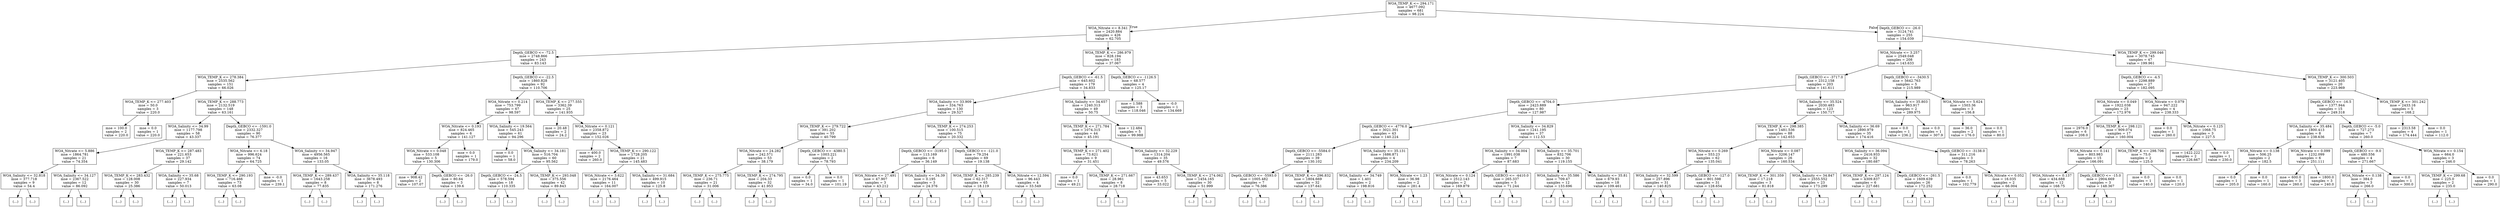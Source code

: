 digraph Tree {
node [shape=box] ;
0 [label="WOA_TEMP_K <= 294.171\nmse = 4677.092\nsamples = 681\nvalue = 98.224"] ;
1 [label="WOA_Nitrate <= 8.341\nmse = 2420.884\nsamples = 426\nvalue = 62.705"] ;
0 -> 1 [labeldistance=2.5, labelangle=45, headlabel="True"] ;
2 [label="Depth_GEBCO <= -72.5\nmse = 2748.866\nsamples = 243\nvalue = 83.143"] ;
1 -> 2 ;
3 [label="WOA_TEMP_K <= 278.384\nmse = 2535.562\nsamples = 151\nvalue = 66.026"] ;
2 -> 3 ;
4 [label="WOA_TEMP_K <= 277.403\nmse = 50.0\nsamples = 3\nvalue = 220.0"] ;
3 -> 4 ;
5 [label="mse = 100.0\nsamples = 2\nvalue = 220.0"] ;
4 -> 5 ;
6 [label="mse = 0.0\nsamples = 1\nvalue = 220.0"] ;
4 -> 6 ;
7 [label="WOA_TEMP_K <= 288.773\nmse = 2132.519\nsamples = 148\nvalue = 63.161"] ;
3 -> 7 ;
8 [label="WOA_Salinity <= 34.99\nmse = 1177.798\nsamples = 58\nvalue = 43.337"] ;
7 -> 8 ;
9 [label="WOA_Nitrate <= 5.886\nmse = 1864.781\nsamples = 21\nvalue = 74.354"] ;
8 -> 9 ;
10 [label="WOA_Salinity <= 32.818\nmse = 377.718\nsamples = 9\nvalue = 54.4"] ;
9 -> 10 ;
11 [label="(...)"] ;
10 -> 11 ;
12 [label="(...)"] ;
10 -> 12 ;
25 [label="WOA_Salinity <= 34.127\nmse = 2367.522\nsamples = 12\nvalue = 86.092"] ;
9 -> 25 ;
26 [label="(...)"] ;
25 -> 26 ;
27 [label="(...)"] ;
25 -> 27 ;
48 [label="WOA_TEMP_K <= 287.483\nmse = 221.653\nsamples = 37\nvalue = 29.142"] ;
8 -> 48 ;
49 [label="WOA_TEMP_K <= 283.432\nmse = 128.008\nsamples = 30\nvalue = 25.386"] ;
48 -> 49 ;
50 [label="(...)"] ;
49 -> 50 ;
61 [label="(...)"] ;
49 -> 61 ;
88 [label="WOA_Salinity <= 35.68\nmse = 227.934\nsamples = 7\nvalue = 50.013"] ;
48 -> 88 ;
89 [label="(...)"] ;
88 -> 89 ;
94 [label="(...)"] ;
88 -> 94 ;
101 [label="Depth_GEBCO <= -1591.0\nmse = 2332.327\nsamples = 90\nvalue = 76.377"] ;
7 -> 101 ;
102 [label="WOA_Nitrate <= 6.18\nmse = 996.624\nsamples = 74\nvalue = 64.725"] ;
101 -> 102 ;
103 [label="WOA_TEMP_K <= 290.193\nmse = 716.466\nsamples = 73\nvalue = 63.08"] ;
102 -> 103 ;
104 [label="(...)"] ;
103 -> 104 ;
127 [label="(...)"] ;
103 -> 127 ;
224 [label="mse = -0.0\nsamples = 1\nvalue = 239.1"] ;
102 -> 224 ;
225 [label="WOA_Salinity <= 34.947\nmse = 4956.565\nsamples = 16\nvalue = 133.05"] ;
101 -> 225 ;
226 [label="WOA_TEMP_K <= 289.437\nmse = 1643.258\nsamples = 8\nvalue = 77.835"] ;
225 -> 226 ;
227 [label="(...)"] ;
226 -> 227 ;
232 [label="(...)"] ;
226 -> 232 ;
239 [label="WOA_Salinity <= 35.118\nmse = 3678.493\nsamples = 8\nvalue = 171.276"] ;
225 -> 239 ;
240 [label="(...)"] ;
239 -> 240 ;
243 [label="(...)"] ;
239 -> 243 ;
250 [label="Depth_GEBCO <= -22.5\nmse = 1860.828\nsamples = 92\nvalue = 110.706"] ;
2 -> 250 ;
251 [label="WOA_Nitrate <= 0.214\nmse = 753.799\nsamples = 67\nvalue = 98.597"] ;
250 -> 251 ;
252 [label="WOA_Nitrate <= 0.193\nmse = 824.465\nsamples = 6\nvalue = 141.127"] ;
251 -> 252 ;
253 [label="WOA_Nitrate <= 0.048\nmse = 533.108\nsamples = 5\nvalue = 130.306"] ;
252 -> 253 ;
254 [label="mse = 908.42\nsamples = 2\nvalue = 107.07"] ;
253 -> 254 ;
255 [label="Depth_GEBCO <= -26.0\nmse = 80.64\nsamples = 3\nvalue = 139.6"] ;
253 -> 255 ;
256 [label="(...)"] ;
255 -> 256 ;
257 [label="(...)"] ;
255 -> 257 ;
258 [label="mse = 0.0\nsamples = 1\nvalue = 179.0"] ;
252 -> 258 ;
259 [label="WOA_Salinity <= 19.564\nmse = 545.243\nsamples = 61\nvalue = 94.296"] ;
251 -> 259 ;
260 [label="mse = 0.0\nsamples = 1\nvalue = 58.0"] ;
259 -> 260 ;
261 [label="WOA_Salinity <= 34.181\nmse = 516.704\nsamples = 60\nvalue = 95.562"] ;
259 -> 261 ;
262 [label="Depth_GEBCO <= -24.5\nmse = 578.594\nsamples = 18\nvalue = 110.335"] ;
261 -> 262 ;
263 [label="(...)"] ;
262 -> 263 ;
294 [label="(...)"] ;
262 -> 294 ;
297 [label="WOA_TEMP_K <= 293.048\nmse = 375.556\nsamples = 42\nvalue = 89.843"] ;
261 -> 297 ;
298 [label="(...)"] ;
297 -> 298 ;
357 [label="(...)"] ;
297 -> 357 ;
358 [label="WOA_TEMP_K <= 277.555\nmse = 3362.39\nsamples = 25\nvalue = 141.935"] ;
250 -> 358 ;
359 [label="mse = 20.48\nsamples = 2\nvalue = 24.2"] ;
358 -> 359 ;
360 [label="WOA_Nitrate <= 0.121\nmse = 2358.872\nsamples = 23\nvalue = 152.026"] ;
358 -> 360 ;
361 [label="mse = 400.0\nsamples = 2\nvalue = 260.0"] ;
360 -> 361 ;
362 [label="WOA_TEMP_K <= 290.122\nmse = 1728.205\nsamples = 21\nvalue = 145.483"] ;
360 -> 362 ;
363 [label="WOA_Nitrate <= 3.622\nmse = 2176.464\nsamples = 11\nvalue = 164.007"] ;
362 -> 363 ;
364 [label="(...)"] ;
363 -> 364 ;
375 [label="(...)"] ;
363 -> 375 ;
384 [label="WOA_Salinity <= 31.684\nmse = 499.915\nsamples = 10\nvalue = 125.8"] ;
362 -> 384 ;
385 [label="(...)"] ;
384 -> 385 ;
394 [label="(...)"] ;
384 -> 394 ;
403 [label="WOA_TEMP_K <= 286.979\nmse = 828.194\nsamples = 183\nvalue = 37.067"] ;
1 -> 403 ;
404 [label="Depth_GEBCO <= -61.5\nmse = 645.602\nsamples = 179\nvalue = 34.833"] ;
403 -> 404 ;
405 [label="WOA_Salinity <= 33.909\nmse = 334.763\nsamples = 130\nvalue = 29.527"] ;
404 -> 405 ;
406 [label="WOA_TEMP_K <= 279.722\nmse = 391.202\nsamples = 55\nvalue = 40.799"] ;
405 -> 406 ;
407 [label="WOA_Nitrate <= 24.282\nmse = 242.571\nsamples = 53\nvalue = 38.179"] ;
406 -> 407 ;
408 [label="WOA_TEMP_K <= 275.775\nmse = 236.71\nsamples = 21\nvalue = 31.006"] ;
407 -> 408 ;
409 [label="(...)"] ;
408 -> 409 ;
436 [label="(...)"] ;
408 -> 436 ;
449 [label="WOA_TEMP_K <= 274.795\nmse = 204.33\nsamples = 32\nvalue = 41.953"] ;
407 -> 449 ;
450 [label="(...)"] ;
449 -> 450 ;
507 [label="(...)"] ;
449 -> 507 ;
510 [label="Depth_GEBCO <= -4380.5\nmse = 1003.221\nsamples = 2\nvalue = 78.793"] ;
406 -> 510 ;
511 [label="mse = 0.0\nsamples = 1\nvalue = 34.0"] ;
510 -> 511 ;
512 [label="mse = 0.0\nsamples = 1\nvalue = 101.19"] ;
510 -> 512 ;
513 [label="WOA_TEMP_K <= 274.253\nmse = 100.515\nsamples = 75\nvalue = 20.332"] ;
405 -> 513 ;
514 [label="Depth_GEBCO <= -3195.0\nmse = 113.169\nsamples = 6\nvalue = 36.149"] ;
513 -> 514 ;
515 [label="WOA_Nitrate <= 27.491\nmse = 47.907\nsamples = 3\nvalue = 43.212"] ;
514 -> 515 ;
516 [label="(...)"] ;
515 -> 516 ;
519 [label="(...)"] ;
515 -> 519 ;
520 [label="WOA_Salinity <= 34.39\nmse = 0.195\nsamples = 3\nvalue = 24.376"] ;
514 -> 520 ;
521 [label="(...)"] ;
520 -> 521 ;
524 [label="(...)"] ;
520 -> 524 ;
525 [label="Depth_GEBCO <= -121.0\nmse = 79.254\nsamples = 69\nvalue = 19.138"] ;
513 -> 525 ;
526 [label="WOA_TEMP_K <= 285.239\nmse = 62.317\nsamples = 65\nvalue = 18.119"] ;
525 -> 526 ;
527 [label="(...)"] ;
526 -> 527 ;
604 [label="(...)"] ;
526 -> 604 ;
605 [label="WOA_Nitrate <= 12.594\nmse = 96.443\nsamples = 4\nvalue = 33.549"] ;
525 -> 605 ;
606 [label="(...)"] ;
605 -> 606 ;
611 [label="(...)"] ;
605 -> 611 ;
612 [label="WOA_Salinity <= 34.657\nmse = 1240.313\nsamples = 49\nvalue = 50.75"] ;
404 -> 612 ;
613 [label="WOA_TEMP_K <= 271.784\nmse = 1074.315\nsamples = 44\nvalue = 45.191"] ;
612 -> 613 ;
614 [label="WOA_TEMP_K <= 271.402\nmse = 73.621\nsamples = 9\nvalue = 31.451"] ;
613 -> 614 ;
615 [label="mse = 0.0\nsamples = 1\nvalue = 49.21"] ;
614 -> 615 ;
616 [label="WOA_TEMP_K <= 271.667\nmse = 28.961\nsamples = 8\nvalue = 28.718"] ;
614 -> 616 ;
617 [label="(...)"] ;
616 -> 617 ;
624 [label="(...)"] ;
616 -> 624 ;
625 [label="WOA_Salinity <= 32.229\nmse = 1314.204\nsamples = 35\nvalue = 49.576"] ;
613 -> 625 ;
626 [label="mse = 43.653\nsamples = 5\nvalue = 33.022"] ;
625 -> 626 ;
627 [label="WOA_TEMP_K <= 274.062\nmse = 1454.165\nsamples = 30\nvalue = 51.999"] ;
625 -> 627 ;
628 [label="(...)"] ;
627 -> 628 ;
639 [label="(...)"] ;
627 -> 639 ;
642 [label="mse = 12.484\nsamples = 5\nvalue = 99.988"] ;
612 -> 642 ;
643 [label="Depth_GEBCO <= -1126.5\nmse = 68.577\nsamples = 4\nvalue = 125.17"] ;
403 -> 643 ;
644 [label="mse = 1.588\nsamples = 3\nvalue = 118.046"] ;
643 -> 644 ;
645 [label="mse = -0.0\nsamples = 1\nvalue = 134.669"] ;
643 -> 645 ;
646 [label="Depth_GEBCO <= -26.0\nmse = 3124.741\nsamples = 255\nvalue = 154.039"] ;
0 -> 646 [labeldistance=2.5, labelangle=-45, headlabel="False"] ;
647 [label="WOA_Nitrate <= 3.257\nmse = 2549.048\nsamples = 208\nvalue = 143.633"] ;
646 -> 647 ;
648 [label="Depth_GEBCO <= -3717.0\nmse = 2312.158\nsamples = 203\nvalue = 141.611"] ;
647 -> 648 ;
649 [label="Depth_GEBCO <= -4704.0\nmse = 2423.889\nsamples = 80\nvalue = 127.987"] ;
648 -> 649 ;
650 [label="Depth_GEBCO <= -4776.0\nmse = 3021.301\nsamples = 43\nvalue = 140.224"] ;
649 -> 650 ;
651 [label="Depth_GEBCO <= -5584.0\nmse = 2111.283\nsamples = 39\nvalue = 130.102"] ;
650 -> 651 ;
652 [label="Depth_GEBCO <= -5593.0\nmse = 1005.482\nsamples = 7\nvalue = 76.386"] ;
651 -> 652 ;
653 [label="(...)"] ;
652 -> 653 ;
662 [label="(...)"] ;
652 -> 662 ;
663 [label="WOA_TEMP_K <= 296.832\nmse = 1804.669\nsamples = 32\nvalue = 137.641"] ;
651 -> 663 ;
664 [label="(...)"] ;
663 -> 664 ;
671 [label="(...)"] ;
663 -> 671 ;
726 [label="WOA_Salinity <= 35.131\nmse = 1686.871\nsamples = 4\nvalue = 234.209"] ;
650 -> 726 ;
727 [label="WOA_Salinity <= 34.749\nmse = 1.401\nsamples = 2\nvalue = 198.816"] ;
726 -> 727 ;
728 [label="(...)"] ;
727 -> 728 ;
729 [label="(...)"] ;
727 -> 729 ;
730 [label="WOA_Nitrate <= 1.23\nmse = 36.98\nsamples = 2\nvalue = 281.4"] ;
726 -> 730 ;
731 [label="(...)"] ;
730 -> 731 ;
732 [label="(...)"] ;
730 -> 732 ;
733 [label="WOA_Salinity <= 34.829\nmse = 1241.195\nsamples = 37\nvalue = 112.53"] ;
649 -> 733 ;
734 [label="WOA_Salinity <= 34.004\nmse = 1991.038\nsamples = 7\nvalue = 87.683"] ;
733 -> 734 ;
735 [label="WOA_Nitrate <= 0.124\nmse = 2512.143\nsamples = 2\nvalue = 169.879"] ;
734 -> 735 ;
736 [label="(...)"] ;
735 -> 736 ;
737 [label="(...)"] ;
735 -> 737 ;
738 [label="Depth_GEBCO <= -4410.0\nmse = 265.337\nsamples = 5\nvalue = 71.244"] ;
734 -> 738 ;
739 [label="(...)"] ;
738 -> 739 ;
744 [label="(...)"] ;
738 -> 744 ;
747 [label="WOA_Salinity <= 35.701\nmse = 832.706\nsamples = 30\nvalue = 119.155"] ;
733 -> 747 ;
748 [label="WOA_Salinity <= 35.586\nmse = 709.47\nsamples = 12\nvalue = 133.696"] ;
747 -> 748 ;
749 [label="(...)"] ;
748 -> 749 ;
770 [label="(...)"] ;
748 -> 770 ;
771 [label="WOA_Salinity <= 35.81\nmse = 679.93\nsamples = 18\nvalue = 109.461"] ;
747 -> 771 ;
772 [label="(...)"] ;
771 -> 772 ;
773 [label="(...)"] ;
771 -> 773 ;
804 [label="WOA_Salinity <= 35.524\nmse = 2030.483\nsamples = 123\nvalue = 150.717"] ;
648 -> 804 ;
805 [label="WOA_TEMP_K <= 298.385\nmse = 1481.536\nsamples = 88\nvalue = 142.653"] ;
804 -> 805 ;
806 [label="WOA_Nitrate <= 0.269\nmse = 553.23\nsamples = 62\nvalue = 135.041"] ;
805 -> 806 ;
807 [label="WOA_Salinity <= 32.599\nmse = 257.896\nsamples = 31\nvalue = 140.825"] ;
806 -> 807 ;
808 [label="(...)"] ;
807 -> 808 ;
809 [label="(...)"] ;
807 -> 809 ;
848 [label="Depth_GEBCO <= -127.0\nmse = 801.598\nsamples = 31\nvalue = 128.654"] ;
806 -> 848 ;
849 [label="(...)"] ;
848 -> 849 ;
858 [label="(...)"] ;
848 -> 858 ;
897 [label="WOA_Nitrate <= 0.087\nmse = 3206.147\nsamples = 26\nvalue = 160.534"] ;
805 -> 897 ;
898 [label="WOA_TEMP_K <= 301.359\nmse = 17.218\nsamples = 3\nvalue = 81.818"] ;
897 -> 898 ;
899 [label="(...)"] ;
898 -> 899 ;
900 [label="(...)"] ;
898 -> 900 ;
903 [label="WOA_Salinity <= 34.847\nmse = 2555.552\nsamples = 23\nvalue = 173.299"] ;
897 -> 903 ;
904 [label="(...)"] ;
903 -> 904 ;
941 [label="(...)"] ;
903 -> 941 ;
944 [label="WOA_Salinity <= 36.69\nmse = 2890.979\nsamples = 35\nvalue = 174.416"] ;
804 -> 944 ;
945 [label="WOA_Salinity <= 36.094\nmse = 2416.933\nsamples = 32\nvalue = 180.687"] ;
944 -> 945 ;
946 [label="WOA_TEMP_K <= 297.124\nmse = 4309.837\nsamples = 6\nvalue = 227.681"] ;
945 -> 946 ;
947 [label="(...)"] ;
946 -> 947 ;
950 [label="(...)"] ;
946 -> 950 ;
957 [label="Depth_GEBCO <= -261.5\nmse = 1609.639\nsamples = 26\nvalue = 172.252"] ;
945 -> 957 ;
958 [label="(...)"] ;
957 -> 958 ;
981 [label="(...)"] ;
957 -> 981 ;
990 [label="Depth_GEBCO <= -3138.0\nmse = 311.216\nsamples = 3\nvalue = 78.263"] ;
944 -> 990 ;
991 [label="mse = 0.0\nsamples = 1\nvalue = 102.779"] ;
990 -> 991 ;
992 [label="WOA_Nitrate <= 0.052\nmse = 16.035\nsamples = 2\nvalue = 66.004"] ;
990 -> 992 ;
993 [label="(...)"] ;
992 -> 993 ;
994 [label="(...)"] ;
992 -> 994 ;
995 [label="Depth_GEBCO <= -3430.5\nmse = 5642.763\nsamples = 5\nvalue = 215.989"] ;
647 -> 995 ;
996 [label="WOA_Salinity <= 35.803\nmse = 963.917\nsamples = 2\nvalue = 289.975"] ;
995 -> 996 ;
997 [label="mse = 0.0\nsamples = 1\nvalue = 236.2"] ;
996 -> 997 ;
998 [label="mse = 0.0\nsamples = 1\nvalue = 307.9"] ;
996 -> 998 ;
999 [label="WOA_Nitrate <= 5.624\nmse = 1503.36\nsamples = 3\nvalue = 156.8"] ;
995 -> 999 ;
1000 [label="mse = 36.0\nsamples = 2\nvalue = 176.0"] ;
999 -> 1000 ;
1001 [label="mse = 0.0\nsamples = 1\nvalue = 80.0"] ;
999 -> 1001 ;
1002 [label="WOA_TEMP_K <= 299.046\nmse = 3078.745\nsamples = 47\nvalue = 199.961"] ;
646 -> 1002 ;
1003 [label="Depth_GEBCO <= -4.5\nmse = 2298.889\nsamples = 27\nvalue = 182.095"] ;
1002 -> 1003 ;
1004 [label="WOA_Nitrate <= 0.049\nmse = 1922.038\nsamples = 23\nvalue = 172.976"] ;
1003 -> 1004 ;
1005 [label="mse = 2976.0\nsamples = 6\nvalue = 208.0"] ;
1004 -> 1005 ;
1006 [label="WOA_TEMP_K <= 298.121\nmse = 909.074\nsamples = 17\nvalue = 160.004"] ;
1004 -> 1006 ;
1007 [label="WOA_Nitrate <= 0.141\nmse = 803.983\nsamples = 15\nvalue = 166.091"] ;
1006 -> 1007 ;
1008 [label="WOA_Nitrate <= 0.137\nmse = 434.688\nsamples = 12\nvalue = 168.75"] ;
1007 -> 1008 ;
1009 [label="(...)"] ;
1008 -> 1009 ;
1018 [label="(...)"] ;
1008 -> 1018 ;
1019 [label="Depth_GEBCO <= -15.0\nmse = 2904.669\nsamples = 3\nvalue = 148.367"] ;
1007 -> 1019 ;
1020 [label="(...)"] ;
1019 -> 1020 ;
1021 [label="(...)"] ;
1019 -> 1021 ;
1022 [label="WOA_TEMP_K <= 298.706\nmse = 75.0\nsamples = 2\nvalue = 125.0"] ;
1006 -> 1022 ;
1023 [label="mse = 0.0\nsamples = 1\nvalue = 140.0"] ;
1022 -> 1023 ;
1024 [label="mse = 0.0\nsamples = 1\nvalue = 120.0"] ;
1022 -> 1024 ;
1025 [label="WOA_Nitrate <= 0.079\nmse = 947.222\nsamples = 4\nvalue = 238.333"] ;
1003 -> 1025 ;
1026 [label="mse = 0.0\nsamples = 1\nvalue = 260.0"] ;
1025 -> 1026 ;
1027 [label="WOA_Nitrate <= 0.125\nmse = 1068.75\nsamples = 3\nvalue = 227.5"] ;
1025 -> 1027 ;
1028 [label="mse = 1422.222\nsamples = 2\nvalue = 226.667"] ;
1027 -> 1028 ;
1029 [label="mse = 0.0\nsamples = 1\nvalue = 230.0"] ;
1027 -> 1029 ;
1030 [label="WOA_TEMP_K <= 300.503\nmse = 3121.405\nsamples = 20\nvalue = 223.969"] ;
1002 -> 1030 ;
1031 [label="Depth_GEBCO <= -16.5\nmse = 1377.944\nsamples = 15\nvalue = 249.318"] ;
1030 -> 1031 ;
1032 [label="WOA_Salinity <= 35.484\nmse = 1800.413\nsamples = 8\nvalue = 238.636"] ;
1031 -> 1032 ;
1033 [label="WOA_Nitrate <= 0.138\nmse = 506.25\nsamples = 2\nvalue = 182.5"] ;
1032 -> 1033 ;
1034 [label="mse = 0.0\nsamples = 1\nvalue = 205.0"] ;
1033 -> 1034 ;
1035 [label="mse = 0.0\nsamples = 1\nvalue = 160.0"] ;
1033 -> 1035 ;
1036 [label="WOA_Nitrate <= 0.099\nmse = 1232.099\nsamples = 6\nvalue = 251.111"] ;
1032 -> 1036 ;
1037 [label="mse = 600.0\nsamples = 3\nvalue = 260.0"] ;
1036 -> 1037 ;
1038 [label="mse = 1800.0\nsamples = 3\nvalue = 240.0"] ;
1036 -> 1038 ;
1039 [label="Depth_GEBCO <= -5.0\nmse = 727.273\nsamples = 7\nvalue = 260.0"] ;
1031 -> 1039 ;
1040 [label="Depth_GEBCO <= -9.0\nmse = 480.556\nsamples = 4\nvalue = 271.667"] ;
1039 -> 1040 ;
1041 [label="WOA_Nitrate <= 0.138\nmse = 384.0\nsamples = 3\nvalue = 266.0"] ;
1040 -> 1041 ;
1042 [label="(...)"] ;
1041 -> 1042 ;
1043 [label="(...)"] ;
1041 -> 1043 ;
1044 [label="mse = 0.0\nsamples = 1\nvalue = 300.0"] ;
1040 -> 1044 ;
1045 [label="WOA_Nitrate <= 0.154\nmse = 664.0\nsamples = 3\nvalue = 246.0"] ;
1039 -> 1045 ;
1046 [label="WOA_TEMP_K <= 299.68\nmse = 225.0\nsamples = 2\nvalue = 235.0"] ;
1045 -> 1046 ;
1047 [label="(...)"] ;
1046 -> 1047 ;
1048 [label="(...)"] ;
1046 -> 1048 ;
1049 [label="mse = 0.0\nsamples = 1\nvalue = 290.0"] ;
1045 -> 1049 ;
1050 [label="WOA_TEMP_K <= 301.242\nmse = 2433.16\nsamples = 5\nvalue = 168.2"] ;
1030 -> 1050 ;
1051 [label="mse = 2313.58\nsamples = 4\nvalue = 174.444"] ;
1050 -> 1051 ;
1052 [label="mse = 0.0\nsamples = 1\nvalue = 112.0"] ;
1050 -> 1052 ;
}